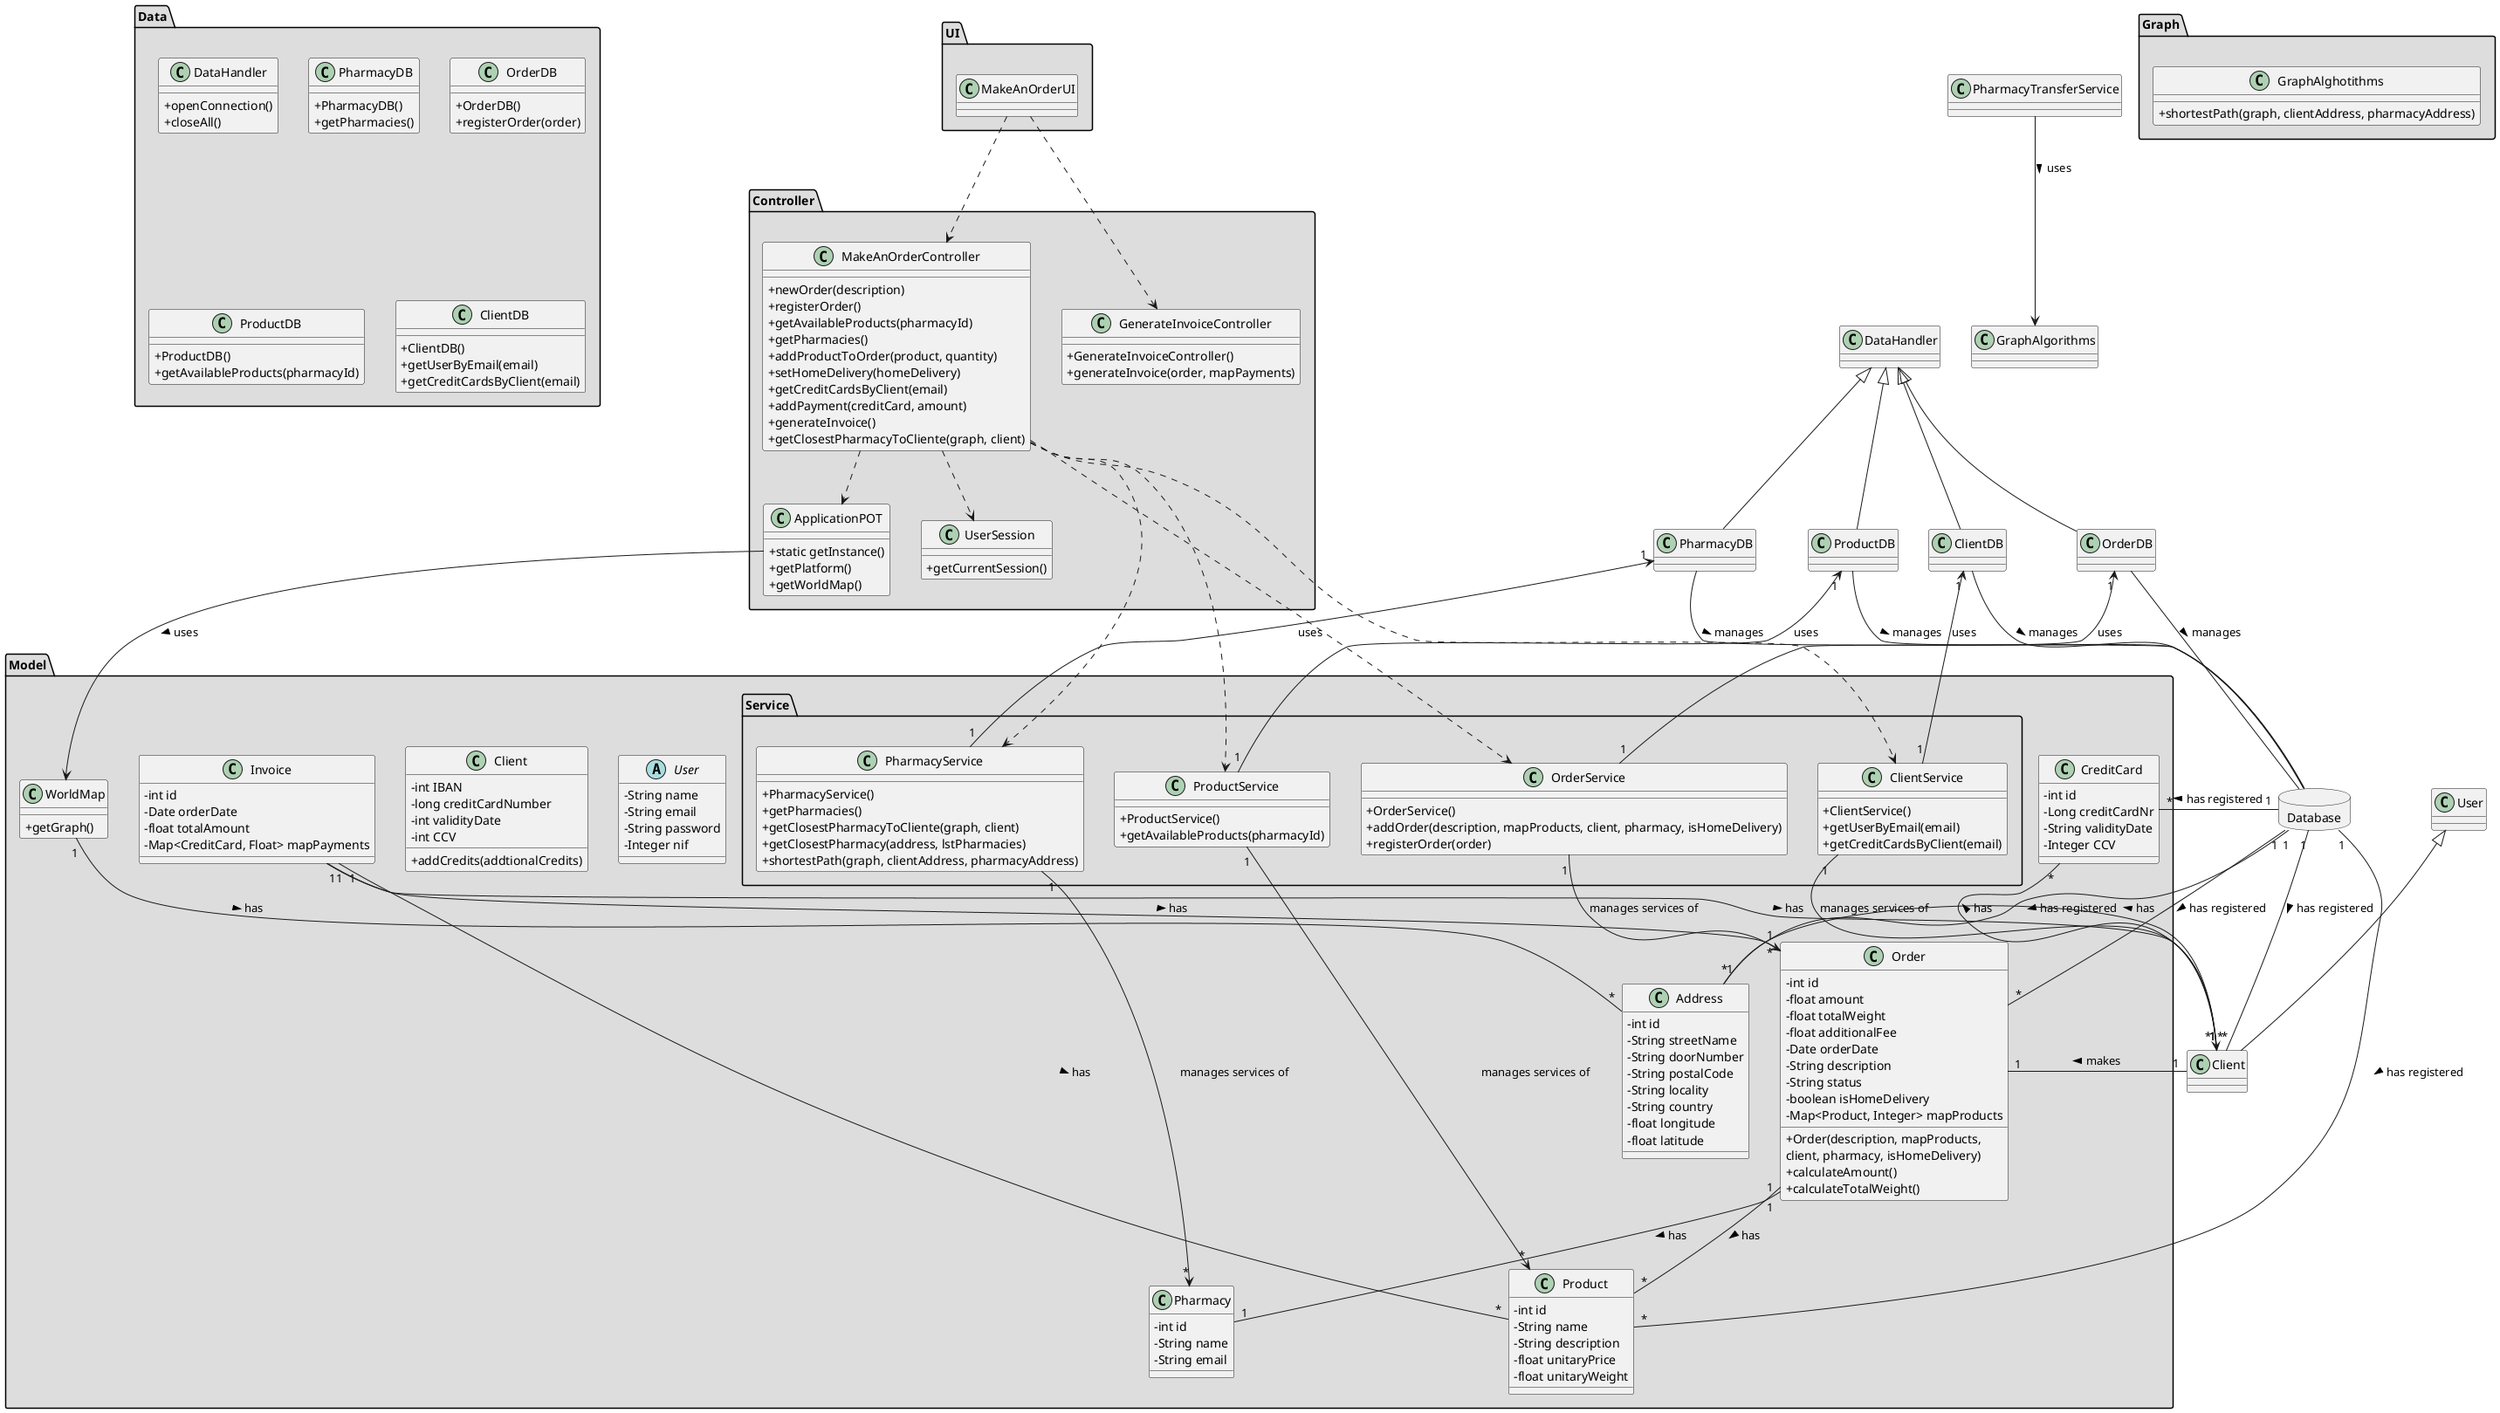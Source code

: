 @startuml
skinparam classAttributeIconSize 0

package "UI" #DDDDDD {
class MakeAnOrderUI{
}
}

package "Controller" #DDDDDD {
class MakeAnOrderController{
+newOrder(description)
+registerOrder()
+getAvailableProducts(pharmacyId)
+getPharmacies()
+addProductToOrder(product, quantity)
+setHomeDelivery(homeDelivery)
+getCreditCardsByClient(email)
+addPayment(creditCard, amount)
+generateInvoice()
+getClosestPharmacyToCliente(graph, client)
}

class GenerateInvoiceController{
+GenerateInvoiceController()
+generateInvoice(order, mapPayments)
}

class ApplicationPOT
{
  +static getInstance()
  +getPlatform()
  +getWorldMap()
}

class UserSession
{
  +getCurrentSession()
}
}

database Database{
}


package "Model" #DDDDDD {
package "Service" #DDDDDD {

  class OrderService{
       +OrderService()
       +addOrder(description, mapProducts, client, pharmacy, isHomeDelivery)
       +registerOrder(order)
  }

  class PharmacyService{
          +PharmacyService()
          +getPharmacies()
          +getClosestPharmacyToCliente(graph, client)
          +getClosestPharmacy(address, lstPharmacies)
          +shortestPath(graph, clientAddress, pharmacyAddress)
  }

  class ProductService{
          +ProductService()
          +getAvailableProducts(pharmacyId)
  }
  class ClientService{
        +ClientService()
        +getUserByEmail(email)
        +getCreditCardsByClient(email)
  }
 }
}

package "Model" #DDDDDD {
class WorldMap{
+ getGraph()
}

abstract class User{
-   String name
-   String email
-   String password
-   Integer nif
}

class Client{
-   int IBAN
-   long creditCardNumber
-   int validityDate
-   int CCV
+addCredits(addtionalCredits)
}

class Address{
-   int id
-   String streetName
-   String doorNumber
-   String postalCode
-   String locality
-   String country
-   float longitude
-   float latitude
}

class Order{
-   int id
-   float amount
-   float totalWeight
-   float additionalFee
-   Date orderDate
-   String description
-   String status
-   boolean isHomeDelivery
-   Map<Product, Integer> mapProducts
+Order(description, mapProducts, \nclient, pharmacy, isHomeDelivery)
+calculateAmount()
+calculateTotalWeight()
}

class Product{
-   int id
-   String name
-   String description
-   float unitaryPrice
-   float unitaryWeight
}

class Pharmacy{
-   int id
-   String name
-   String email
}

class CreditCard{
-   int id
-   Long creditCardNr
-   String validityDate
-   Integer CCV
}

class Invoice{
-   int id
-   Date orderDate
-   float totalAmount
-   Map<CreditCard, Float> mapPayments
}

}


package "Graph" #DDDDDD {
class GraphAlghotithms{
+shortestPath(graph, clientAddress, pharmacyAddress)
}
}

package "Data" #DDDDDD {
class DataHandler{
    +openConnection()
    +closeAll()
}

class PharmacyDB{
          +PharmacyDB()
          +getPharmacies()
      }

class OrderDB{
       +OrderDB()
       +registerOrder(order)
  }

class ProductDB{
          +ProductDB()
          +getAvailableProducts(pharmacyId)
  }

class ClientDB{
        +ClientDB()
        +getUserByEmail(email)
        +getCreditCardsByClient(email)
  }
}

class PharmacyDB extends DataHandler
class ProductDB extends DataHandler
class ClientDB extends DataHandler
class OrderDB extends DataHandler
class Client extends User

MakeAnOrderUI ..> MakeAnOrderController
MakeAnOrderUI ..> GenerateInvoiceController
MakeAnOrderController ..> ApplicationPOT
MakeAnOrderController ..> UserSession
MakeAnOrderController ..> ClientService
MakeAnOrderController ..> ProductService
MakeAnOrderController ..> OrderService
MakeAnOrderController ..> PharmacyService
Database "1" -- "*" Client : has registered >
Database "1" -- "*" Order : has registered >
Database "1" -- "*" Product : has registered >
Database "1" -- "*" Address : has registered >
Database "1" -- "*" CreditCard : has registered >
PharmacyDB -- Database : manages >
ClientDB -- Database : manages >
OrderDB -- Database : manages >
ProductDB -- Database : manages >
PharmacyService "1" --> "*" Pharmacy : manages services of
PharmacyService "1" --> "1" PharmacyDB : uses
OrderService "1" --> "*" Order : manages services of
OrderService "1" --> "1" OrderDB : uses
ClientService "1" --> "*" Client : manages services of
ClientService "1" --> "1" ClientDB : uses
ProductService "1" --> "*" Product : manages services of
ProductService "1" --> "1" ProductDB : uses
PharmacyTransferService --> GraphAlgorithms : uses >

ApplicationPOT --> WorldMap : uses >
WorldMap "1" -- "*" Address : has >
Order "1" -- "*" Product : has >
Order "1" -- "1" Pharmacy : has >
Client "1" -- "1" Order : makes >
Client "1" -- "1" Address : has >
Client "*" -- "*" CreditCard : has >
Invoice "1" -- "*" Product : has >
Invoice "1" -- "1" Order : has >
Invoice "1" -- "1" Client : has >

@enduml